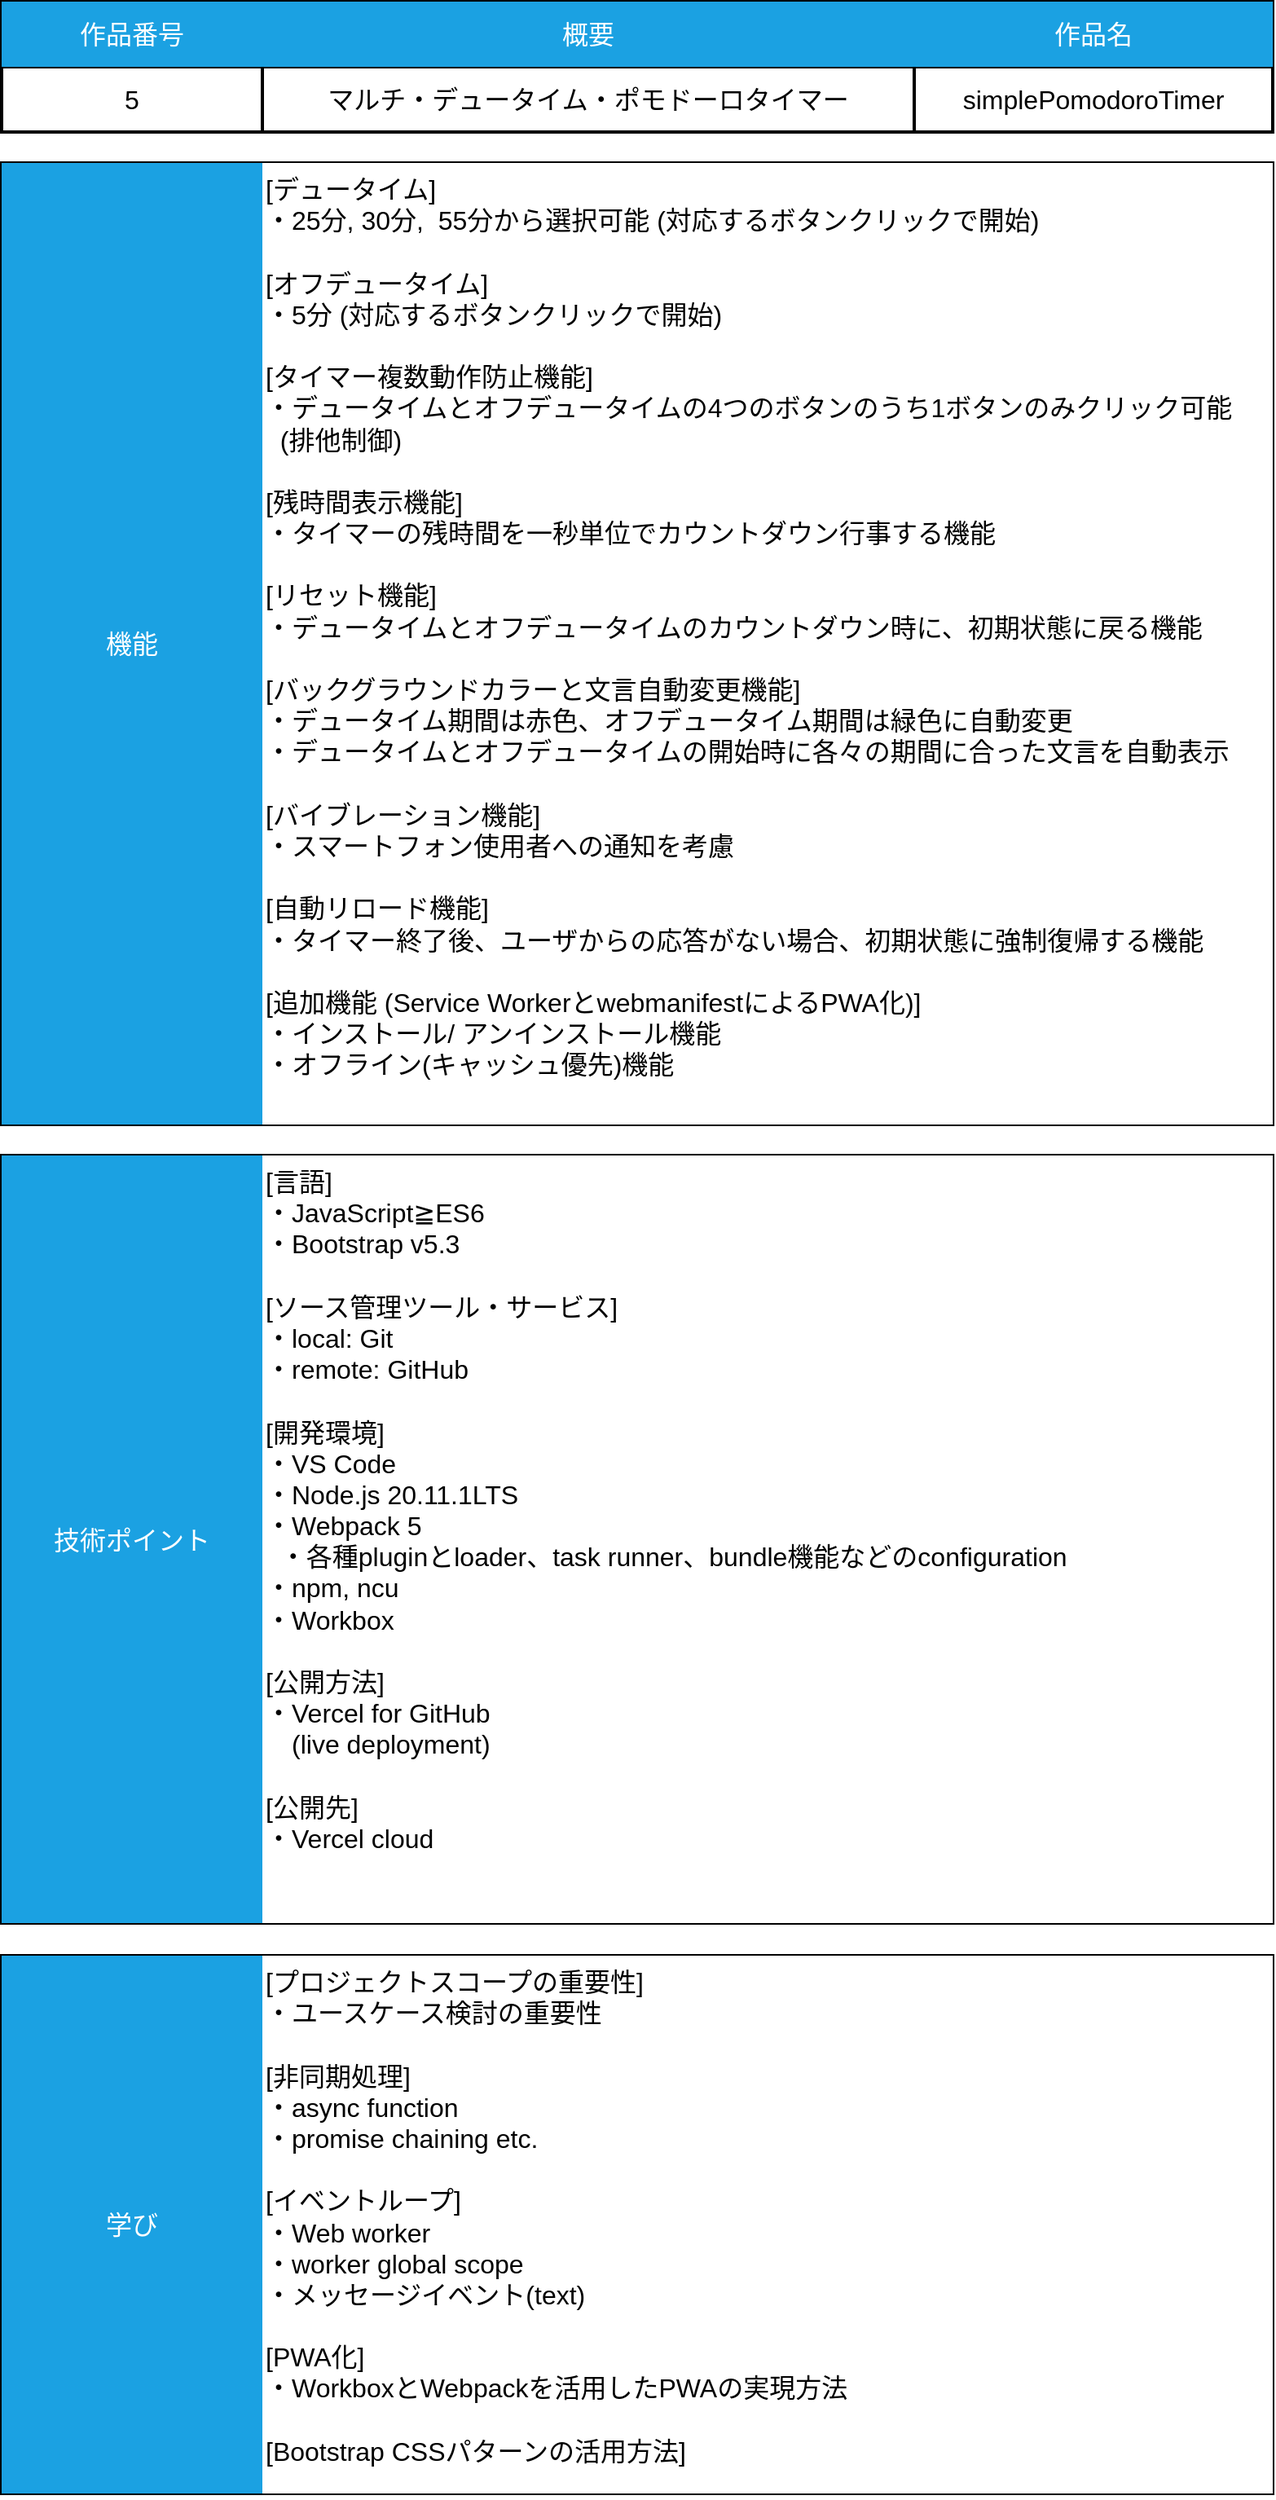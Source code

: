<mxfile version="23.1.5" type="device">
  <diagram id="LdKvfCDa8RjUUC_c0zoU" name="Page-1">
    <mxGraphModel dx="1099" dy="658" grid="1" gridSize="10" guides="1" tooltips="1" connect="1" arrows="1" fold="1" page="1" pageScale="1" pageWidth="827" pageHeight="1169" math="0" shadow="0">
      <root>
        <mxCell id="0" />
        <mxCell id="1" parent="0" />
        <mxCell id="hjSwI5PDpPuFmJWyF_WU-24" value="" style="shape=table;startSize=0;container=1;collapsible=0;childLayout=tableLayout;strokeWidth=2;strokeColor=default;fontSize=16;perimeterSpacing=2;" parent="1" vertex="1">
          <mxGeometry x="40" y="21" width="780" height="80" as="geometry" />
        </mxCell>
        <mxCell id="hjSwI5PDpPuFmJWyF_WU-25" value="" style="shape=tableRow;horizontal=0;startSize=0;swimlaneHead=0;swimlaneBody=0;top=0;left=0;bottom=0;right=0;collapsible=0;dropTarget=0;fillColor=none;points=[[0,0.5],[1,0.5]];portConstraint=eastwest;strokeWidth=2;fontSize=16;perimeterSpacing=2;" parent="hjSwI5PDpPuFmJWyF_WU-24" vertex="1">
          <mxGeometry width="780" height="40" as="geometry" />
        </mxCell>
        <mxCell id="hjSwI5PDpPuFmJWyF_WU-26" value="作品番号" style="shape=partialRectangle;html=1;whiteSpace=wrap;connectable=0;overflow=hidden;fillColor=#1ba1e2;top=0;left=0;bottom=0;right=0;pointerEvents=1;fontColor=#ffffff;strokeColor=#006EAF;strokeWidth=2;fontSize=16;perimeterSpacing=2;" parent="hjSwI5PDpPuFmJWyF_WU-25" vertex="1">
          <mxGeometry width="160" height="40" as="geometry">
            <mxRectangle width="160" height="40" as="alternateBounds" />
          </mxGeometry>
        </mxCell>
        <mxCell id="hjSwI5PDpPuFmJWyF_WU-27" value="概要" style="shape=partialRectangle;html=1;whiteSpace=wrap;connectable=0;overflow=hidden;fillColor=#1ba1e2;top=0;left=0;bottom=0;right=0;pointerEvents=1;fontColor=#ffffff;strokeColor=#006EAF;strokeWidth=2;fontSize=16;perimeterSpacing=2;" parent="hjSwI5PDpPuFmJWyF_WU-25" vertex="1">
          <mxGeometry x="160" width="400" height="40" as="geometry">
            <mxRectangle width="400" height="40" as="alternateBounds" />
          </mxGeometry>
        </mxCell>
        <mxCell id="hjSwI5PDpPuFmJWyF_WU-28" value="作品名" style="shape=partialRectangle;html=1;whiteSpace=wrap;connectable=0;overflow=hidden;fillColor=#1ba1e2;top=0;left=0;bottom=0;right=0;pointerEvents=1;fontColor=#ffffff;strokeColor=none;strokeWidth=2;fontSize=16;perimeterSpacing=2;" parent="hjSwI5PDpPuFmJWyF_WU-25" vertex="1">
          <mxGeometry x="560" width="220" height="40" as="geometry">
            <mxRectangle width="220" height="40" as="alternateBounds" />
          </mxGeometry>
        </mxCell>
        <mxCell id="hjSwI5PDpPuFmJWyF_WU-29" value="" style="shape=tableRow;horizontal=0;startSize=0;swimlaneHead=0;swimlaneBody=0;top=0;left=0;bottom=0;right=0;collapsible=0;dropTarget=0;fillColor=none;points=[[0,0.5],[1,0.5]];portConstraint=eastwest;strokeWidth=2;fontSize=16;perimeterSpacing=2;" parent="hjSwI5PDpPuFmJWyF_WU-24" vertex="1">
          <mxGeometry y="40" width="780" height="40" as="geometry" />
        </mxCell>
        <mxCell id="hjSwI5PDpPuFmJWyF_WU-30" value="5" style="shape=partialRectangle;html=1;whiteSpace=wrap;connectable=0;overflow=hidden;fillColor=none;top=0;left=0;bottom=0;right=0;pointerEvents=1;strokeWidth=2;fontSize=16;perimeterSpacing=2;" parent="hjSwI5PDpPuFmJWyF_WU-29" vertex="1">
          <mxGeometry width="160" height="40" as="geometry">
            <mxRectangle width="160" height="40" as="alternateBounds" />
          </mxGeometry>
        </mxCell>
        <mxCell id="hjSwI5PDpPuFmJWyF_WU-31" value="マルチ・デュータイム・ポモドーロタイマー" style="shape=partialRectangle;html=1;whiteSpace=wrap;connectable=0;overflow=hidden;fillColor=none;top=0;left=0;bottom=0;right=0;pointerEvents=1;strokeWidth=2;fontSize=16;perimeterSpacing=2;" parent="hjSwI5PDpPuFmJWyF_WU-29" vertex="1">
          <mxGeometry x="160" width="400" height="40" as="geometry">
            <mxRectangle width="400" height="40" as="alternateBounds" />
          </mxGeometry>
        </mxCell>
        <mxCell id="hjSwI5PDpPuFmJWyF_WU-32" value="simplePomodoroTimer" style="shape=partialRectangle;html=1;whiteSpace=wrap;connectable=0;overflow=hidden;fillColor=none;top=0;left=0;bottom=0;right=0;pointerEvents=1;strokeWidth=2;fontSize=16;perimeterSpacing=2;" parent="hjSwI5PDpPuFmJWyF_WU-29" vertex="1">
          <mxGeometry x="560" width="220" height="40" as="geometry">
            <mxRectangle width="220" height="40" as="alternateBounds" />
          </mxGeometry>
        </mxCell>
        <mxCell id="hjSwI5PDpPuFmJWyF_WU-33" value="" style="shape=table;startSize=0;container=1;collapsible=0;childLayout=tableLayout;strokeWidth=2;strokeColor=#000000;fillColor=#1ba1e2;fontColor=#ffffff;swimlaneLine=1;rounded=0;fontSize=16;verticalAlign=top;perimeterSpacing=2;" parent="1" vertex="1">
          <mxGeometry x="40" y="120" width="780" height="590" as="geometry" />
        </mxCell>
        <mxCell id="hjSwI5PDpPuFmJWyF_WU-34" value="" style="shape=tableRow;horizontal=0;startSize=0;swimlaneHead=0;swimlaneBody=0;top=0;left=0;bottom=0;right=0;collapsible=0;dropTarget=0;fillColor=none;points=[[0,0.5],[1,0.5]];portConstraint=eastwest;verticalAlign=top;strokeWidth=2;fontSize=16;perimeterSpacing=2;" parent="hjSwI5PDpPuFmJWyF_WU-33" vertex="1">
          <mxGeometry width="780" height="590" as="geometry" />
        </mxCell>
        <mxCell id="hjSwI5PDpPuFmJWyF_WU-35" value="機能" style="shape=partialRectangle;html=1;whiteSpace=wrap;connectable=0;overflow=hidden;fillColor=#1ba1e2;top=0;left=0;bottom=0;right=0;pointerEvents=1;fontColor=#ffffff;strokeColor=#000000;strokeWidth=2;fontSize=16;perimeterSpacing=2;" parent="hjSwI5PDpPuFmJWyF_WU-34" vertex="1">
          <mxGeometry width="160" height="590" as="geometry">
            <mxRectangle width="160" height="590" as="alternateBounds" />
          </mxGeometry>
        </mxCell>
        <mxCell id="hjSwI5PDpPuFmJWyF_WU-36" value="&lt;div style=&quot;font-size: 16px;&quot;&gt;[デュータイム]&lt;/div&gt;&lt;div style=&quot;font-size: 16px;&quot;&gt;・25分, 30分,&amp;nbsp; 55分から選択可能 (&lt;span style=&quot;background-color: initial;&quot;&gt;対応するボタンクリックで開始)&lt;/span&gt;&lt;/div&gt;&lt;div style=&quot;font-size: 16px;&quot;&gt;&lt;span style=&quot;background-color: initial;&quot;&gt;&lt;br&gt;&lt;/span&gt;&lt;/div&gt;&lt;div style=&quot;font-size: 16px;&quot;&gt;[オフデュータイム]&lt;/div&gt;&lt;div style=&quot;font-size: 16px;&quot;&gt;・5分 (対応する&lt;span style=&quot;background-color: initial;&quot;&gt;ボタンクリックで開始)&lt;/span&gt;&lt;/div&gt;&lt;div style=&quot;font-size: 16px;&quot;&gt;&lt;span style=&quot;background-color: initial;&quot;&gt;&lt;br&gt;&lt;/span&gt;&lt;/div&gt;&lt;div style=&quot;font-size: 16px;&quot;&gt;[タイマー複数動作防止機能]&lt;/div&gt;&lt;div style=&quot;font-size: 16px;&quot;&gt;・デュータイムとオフデュータイムの4つのボタンのうち1ボタンのみクリック可能&lt;/div&gt;&lt;div style=&quot;font-size: 16px;&quot;&gt;&amp;nbsp; (排他制御)&lt;/div&gt;&lt;div style=&quot;font-size: 16px;&quot;&gt;&lt;br&gt;&lt;/div&gt;&lt;div style=&quot;font-size: 16px;&quot;&gt;&lt;span style=&quot;background-color: initial;&quot;&gt;[残時間表示機能]&lt;/span&gt;&lt;br&gt;&lt;/div&gt;&lt;div style=&quot;font-size: 16px;&quot;&gt;・タイマーの残時間を一秒単位でカウントダウン行事する機能&lt;/div&gt;&lt;div style=&quot;font-size: 16px;&quot;&gt;&lt;br&gt;&lt;/div&gt;&lt;div style=&quot;font-size: 16px;&quot;&gt;[リセット機能]&lt;/div&gt;&lt;div style=&quot;font-size: 16px;&quot;&gt;・デュータイムとオフデュータイムのカウントダウン時に、初期状態に戻る機能&lt;/div&gt;&lt;div style=&quot;font-size: 16px;&quot;&gt;&lt;br&gt;&lt;/div&gt;&lt;div style=&quot;font-size: 16px;&quot;&gt;[バックグラウンドカラーと文言自動変更機能]&lt;/div&gt;&lt;div style=&quot;font-size: 16px;&quot;&gt;・デュータイム期間は赤色、オフデュータイム期間は緑色に自動変更&lt;/div&gt;&lt;div style=&quot;font-size: 16px;&quot;&gt;・デュータイムとオフデュータイムの開始時に各々の期間に合った文言を自動表示&lt;/div&gt;&lt;div style=&quot;font-size: 16px;&quot;&gt;&lt;br&gt;&lt;/div&gt;&lt;div style=&quot;font-size: 16px;&quot;&gt;[バイブレーション機能]&lt;/div&gt;&lt;div style=&quot;font-size: 16px;&quot;&gt;・スマートフォン使用者への通知を考慮&lt;/div&gt;&lt;div style=&quot;font-size: 16px;&quot;&gt;&lt;br&gt;&lt;/div&gt;&lt;div style=&quot;font-size: 16px;&quot;&gt;[自動リロード機能]&lt;/div&gt;&lt;div style=&quot;font-size: 16px;&quot;&gt;・タイマー終了後、ユーザからの応答がない場合、初期状態に強制復帰する機能&lt;/div&gt;&lt;div style=&quot;font-size: 16px;&quot;&gt;&lt;br&gt;&lt;/div&gt;&lt;div style=&quot;font-size: 16px;&quot;&gt;&lt;div style=&quot;border-color: var(--border-color);&quot;&gt;[追加機能 (Service WorkerとwebmanifestによるPWA化)]&lt;/div&gt;&lt;div style=&quot;border-color: var(--border-color);&quot;&gt;・インストール/ アンインストール機能&lt;/div&gt;&lt;div style=&quot;border-color: var(--border-color);&quot;&gt;・オフライン(キャッシュ優先)機能&lt;/div&gt;&lt;/div&gt;" style="shape=partialRectangle;html=1;whiteSpace=wrap;connectable=0;overflow=hidden;fillColor=default;top=0;left=0;bottom=0;right=0;pointerEvents=1;align=left;verticalAlign=top;strokeWidth=2;fontSize=16;labelPosition=center;verticalLabelPosition=middle;perimeterSpacing=2;" parent="hjSwI5PDpPuFmJWyF_WU-34" vertex="1">
          <mxGeometry x="160" width="620" height="590" as="geometry">
            <mxRectangle width="620" height="590" as="alternateBounds" />
          </mxGeometry>
        </mxCell>
        <mxCell id="hjSwI5PDpPuFmJWyF_WU-44" value="" style="shape=table;startSize=0;container=1;collapsible=0;childLayout=tableLayout;strokeWidth=2;strokeColor=#000000;fillColor=#1ba1e2;fontColor=#ffffff;verticalAlign=top;fontSize=16;perimeterSpacing=2;" parent="1" vertex="1">
          <mxGeometry x="40" y="729" width="780" height="471" as="geometry" />
        </mxCell>
        <mxCell id="hjSwI5PDpPuFmJWyF_WU-48" value="" style="shape=tableRow;horizontal=0;startSize=0;swimlaneHead=0;swimlaneBody=0;top=0;left=0;bottom=0;right=0;collapsible=0;dropTarget=0;fillColor=none;points=[[0,0.5],[1,0.5]];portConstraint=eastwest;strokeWidth=2;fontSize=16;perimeterSpacing=2;" parent="hjSwI5PDpPuFmJWyF_WU-44" vertex="1">
          <mxGeometry width="780" height="471" as="geometry" />
        </mxCell>
        <mxCell id="hjSwI5PDpPuFmJWyF_WU-49" value="技術ポイント" style="shape=partialRectangle;html=1;whiteSpace=wrap;connectable=0;overflow=hidden;fillColor=#1ba1e2;top=0;left=0;bottom=0;right=0;pointerEvents=1;fontColor=#ffffff;strokeColor=#000000;strokeWidth=2;fontSize=16;perimeterSpacing=2;" parent="hjSwI5PDpPuFmJWyF_WU-48" vertex="1">
          <mxGeometry width="160" height="471" as="geometry">
            <mxRectangle width="160" height="471" as="alternateBounds" />
          </mxGeometry>
        </mxCell>
        <mxCell id="hjSwI5PDpPuFmJWyF_WU-50" value="&lt;div style=&quot;font-size: 16px;&quot;&gt;[言語]&lt;/div&gt;&lt;div style=&quot;font-size: 16px;&quot;&gt;・JavaScript≧ES6&lt;/div&gt;&lt;div style=&quot;font-size: 16px;&quot;&gt;・Bootstrap v5.3&lt;/div&gt;&lt;div style=&quot;font-size: 16px;&quot;&gt;&lt;br&gt;&lt;/div&gt;&lt;div style=&quot;font-size: 16px;&quot;&gt;&lt;span style=&quot;background-color: initial;&quot;&gt;[ソース管理ツール・サービス]&lt;/span&gt;&lt;br&gt;&lt;/div&gt;&lt;div style=&quot;&quot;&gt;&lt;div style=&quot;&quot;&gt;・local:&lt;span style=&quot;background-color: initial;&quot;&gt;&amp;nbsp;Git&lt;/span&gt;&lt;/div&gt;&lt;div style=&quot;&quot;&gt;・remote:&lt;span style=&quot;background-color: initial;&quot;&gt;&amp;nbsp;GitHub&lt;/span&gt;&lt;/div&gt;&lt;/div&gt;&lt;div style=&quot;font-size: 16px;&quot;&gt;&lt;span style=&quot;background-color: initial;&quot;&gt;&lt;br&gt;&lt;/span&gt;&lt;/div&gt;&lt;div style=&quot;font-size: 16px;&quot;&gt;&lt;span style=&quot;background-color: initial;&quot;&gt;[開発環境]&lt;/span&gt;&lt;br&gt;&lt;/div&gt;&lt;div style=&quot;font-size: 16px;&quot;&gt;・VS Code&lt;/div&gt;&lt;div style=&quot;font-size: 16px;&quot;&gt;&lt;span style=&quot;background-color: initial;&quot;&gt;・Node.js 20.11.1LTS&lt;/span&gt;&lt;br&gt;&lt;/div&gt;&lt;div style=&quot;font-size: 16px;&quot;&gt;・Webpack 5&lt;/div&gt;&lt;div style=&quot;font-size: 16px;&quot;&gt;&amp;nbsp; ・各種&lt;span style=&quot;background-color: initial; border-color: var(--border-color);&quot;&gt;pluginとloader、task runner、bundle機能などのconfiguration&lt;/span&gt;&lt;/div&gt;&lt;div&gt;&lt;span style=&quot;background-color: initial;&quot;&gt;・npm, ncu&lt;/span&gt;&lt;br&gt;&lt;/div&gt;&lt;div style=&quot;font-size: 16px;&quot;&gt;・Workbox&lt;/div&gt;&lt;div style=&quot;font-size: 16px;&quot;&gt;&lt;br&gt;&lt;/div&gt;&lt;div style=&quot;font-size: 16px;&quot;&gt;&lt;span style=&quot;background-color: initial;&quot;&gt;[公開方法]&lt;/span&gt;&lt;br&gt;&lt;/div&gt;&lt;div style=&quot;font-size: 16px;&quot;&gt;・Vercel for GitHub&lt;/div&gt;&lt;div style=&quot;font-size: 16px;&quot;&gt;　(live deployment)&lt;/div&gt;&lt;div style=&quot;font-size: 16px;&quot;&gt;&lt;br&gt;&lt;/div&gt;&lt;div style=&quot;font-size: 16px;&quot;&gt;&lt;span style=&quot;background-color: initial;&quot;&gt;[公開先]&lt;/span&gt;&lt;br&gt;&lt;/div&gt;&lt;div style=&quot;font-size: 16px;&quot;&gt;・Vercel cloud&lt;/div&gt;" style="shape=partialRectangle;html=1;whiteSpace=wrap;connectable=0;overflow=hidden;fillColor=default;top=0;left=0;bottom=0;right=0;pointerEvents=1;align=left;horizontal=1;verticalAlign=top;strokeWidth=2;strokeColor=#000000;fontSize=16;perimeterSpacing=2;" parent="hjSwI5PDpPuFmJWyF_WU-48" vertex="1">
          <mxGeometry x="160" width="620" height="471" as="geometry">
            <mxRectangle width="620" height="471" as="alternateBounds" />
          </mxGeometry>
        </mxCell>
        <mxCell id="hjSwI5PDpPuFmJWyF_WU-54" value="" style="shape=table;startSize=0;container=1;collapsible=0;childLayout=tableLayout;strokeWidth=2;strokeColor=#000000;fillColor=#1ba1e2;fontColor=#ffffff;fontSize=16;perimeterSpacing=2;" parent="1" vertex="1">
          <mxGeometry x="40" y="1220" width="780" height="330" as="geometry" />
        </mxCell>
        <mxCell id="hjSwI5PDpPuFmJWyF_WU-61" style="shape=tableRow;horizontal=0;startSize=0;swimlaneHead=0;swimlaneBody=0;top=0;left=0;bottom=0;right=0;collapsible=0;dropTarget=0;fillColor=none;points=[[0,0.5],[1,0.5]];portConstraint=eastwest;strokeWidth=2;fontSize=16;perimeterSpacing=2;" parent="hjSwI5PDpPuFmJWyF_WU-54" vertex="1">
          <mxGeometry width="780" height="330" as="geometry" />
        </mxCell>
        <mxCell id="hjSwI5PDpPuFmJWyF_WU-62" value="学び" style="shape=partialRectangle;html=1;whiteSpace=wrap;connectable=0;overflow=hidden;fillColor=#1ba1e2;top=0;left=0;bottom=0;right=0;pointerEvents=1;align=center;fontColor=#ffffff;strokeColor=#006EAF;strokeWidth=2;fontSize=16;perimeterSpacing=2;" parent="hjSwI5PDpPuFmJWyF_WU-61" vertex="1">
          <mxGeometry width="160" height="330" as="geometry">
            <mxRectangle width="160" height="330" as="alternateBounds" />
          </mxGeometry>
        </mxCell>
        <mxCell id="hjSwI5PDpPuFmJWyF_WU-63" value="&lt;div style=&quot;font-size: 16px;&quot;&gt;[プロジェクトスコープの重要性]&lt;/div&gt;&lt;div style=&quot;font-size: 16px;&quot;&gt;・ユースケース検討の重要性&lt;/div&gt;&lt;div style=&quot;font-size: 16px;&quot;&gt;&lt;br&gt;&lt;/div&gt;&lt;div style=&quot;font-size: 16px;&quot;&gt;&lt;span style=&quot;background-color: initial;&quot;&gt;[非同期処理]&lt;/span&gt;&lt;br&gt;&lt;/div&gt;&lt;div style=&quot;font-size: 16px;&quot;&gt;・async function&lt;/div&gt;&lt;div style=&quot;font-size: 16px;&quot;&gt;・promise chaining etc.&lt;/div&gt;&lt;div style=&quot;font-size: 16px;&quot;&gt;&lt;span style=&quot;background-color: initial;&quot;&gt;&lt;br&gt;&lt;/span&gt;&lt;/div&gt;&lt;div style=&quot;font-size: 16px;&quot;&gt;&lt;span style=&quot;background-color: initial;&quot;&gt;[イベントループ]&lt;/span&gt;&lt;br&gt;&lt;/div&gt;&lt;div style=&quot;font-size: 16px;&quot;&gt;・Web worker&lt;/div&gt;&lt;div style=&quot;font-size: 16px;&quot;&gt;・worker global scope&lt;/div&gt;&lt;div style=&quot;font-size: 16px;&quot;&gt;・メッセージイベント(text)&lt;/div&gt;&lt;div style=&quot;font-size: 16px;&quot;&gt;&lt;br&gt;&lt;/div&gt;&lt;div style=&quot;font-size: 16px;&quot;&gt;&lt;div style=&quot;border-color: var(--border-color);&quot;&gt;[PWA化]&lt;/div&gt;&lt;div style=&quot;border-color: var(--border-color);&quot;&gt;・WorkboxとWebpackを活用したPWAの実現方法&lt;/div&gt;&lt;/div&gt;&lt;div style=&quot;font-size: 16px;&quot;&gt;&lt;br&gt;&lt;/div&gt;&lt;div style=&quot;font-size: 16px;&quot;&gt;&lt;span style=&quot;background-color: initial;&quot;&gt;[Bootstrap CSSパターンの活用方法]&lt;/span&gt;&lt;br&gt;&lt;/div&gt;&lt;div style=&quot;font-size: 16px;&quot;&gt;&lt;span style=&quot;background-color: initial;&quot;&gt;&lt;br&gt;&lt;/span&gt;&lt;/div&gt;" style="shape=partialRectangle;html=1;whiteSpace=wrap;connectable=0;overflow=hidden;fillColor=default;top=0;left=0;bottom=0;right=0;pointerEvents=1;align=left;strokeWidth=2;verticalAlign=top;fontSize=16;perimeterSpacing=2;" parent="hjSwI5PDpPuFmJWyF_WU-61" vertex="1">
          <mxGeometry x="160" width="620" height="330" as="geometry">
            <mxRectangle width="620" height="330" as="alternateBounds" />
          </mxGeometry>
        </mxCell>
      </root>
    </mxGraphModel>
  </diagram>
</mxfile>
